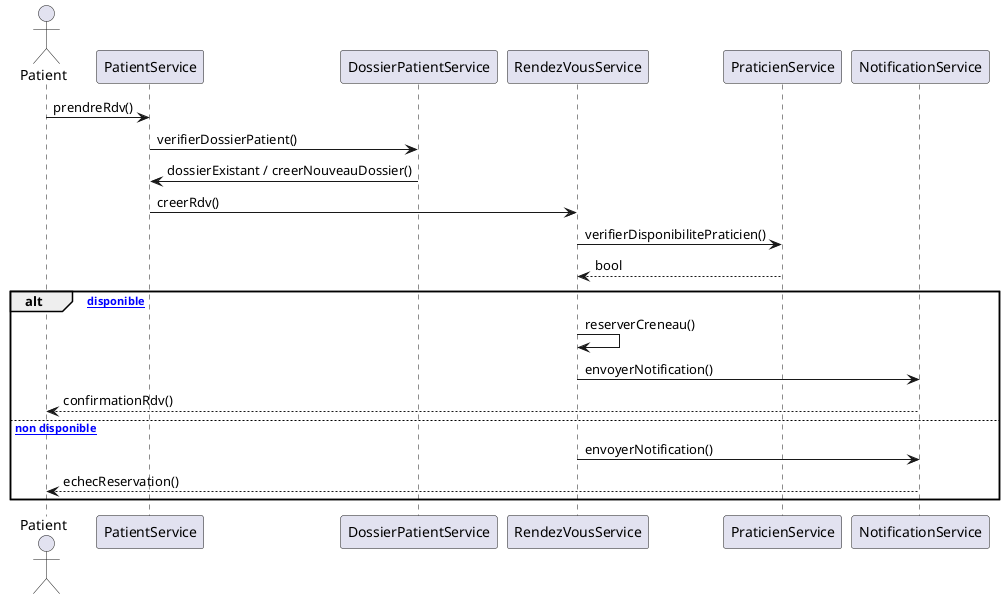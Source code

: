 @startuml

actor Patient

Patient -> PatientService: prendreRdv()
PatientService -> DossierPatientService: verifierDossierPatient()
DossierPatientService -> PatientService: dossierExistant / creerNouveauDossier()
PatientService -> RendezVousService: creerRdv()
RendezVousService -> PraticienService: verifierDisponibilitePraticien()
PraticienService --> RendezVousService: bool
alt [Praticien disponible]
    RendezVousService -> RendezVousService: reserverCreneau()
    RendezVousService -> NotificationService: envoyerNotification()
    NotificationService --> Patient: confirmationRdv()
else [Praticien non disponible]
    RendezVousService -> NotificationService: envoyerNotification()
    NotificationService --> Patient: echecReservation()
end

@enduml


